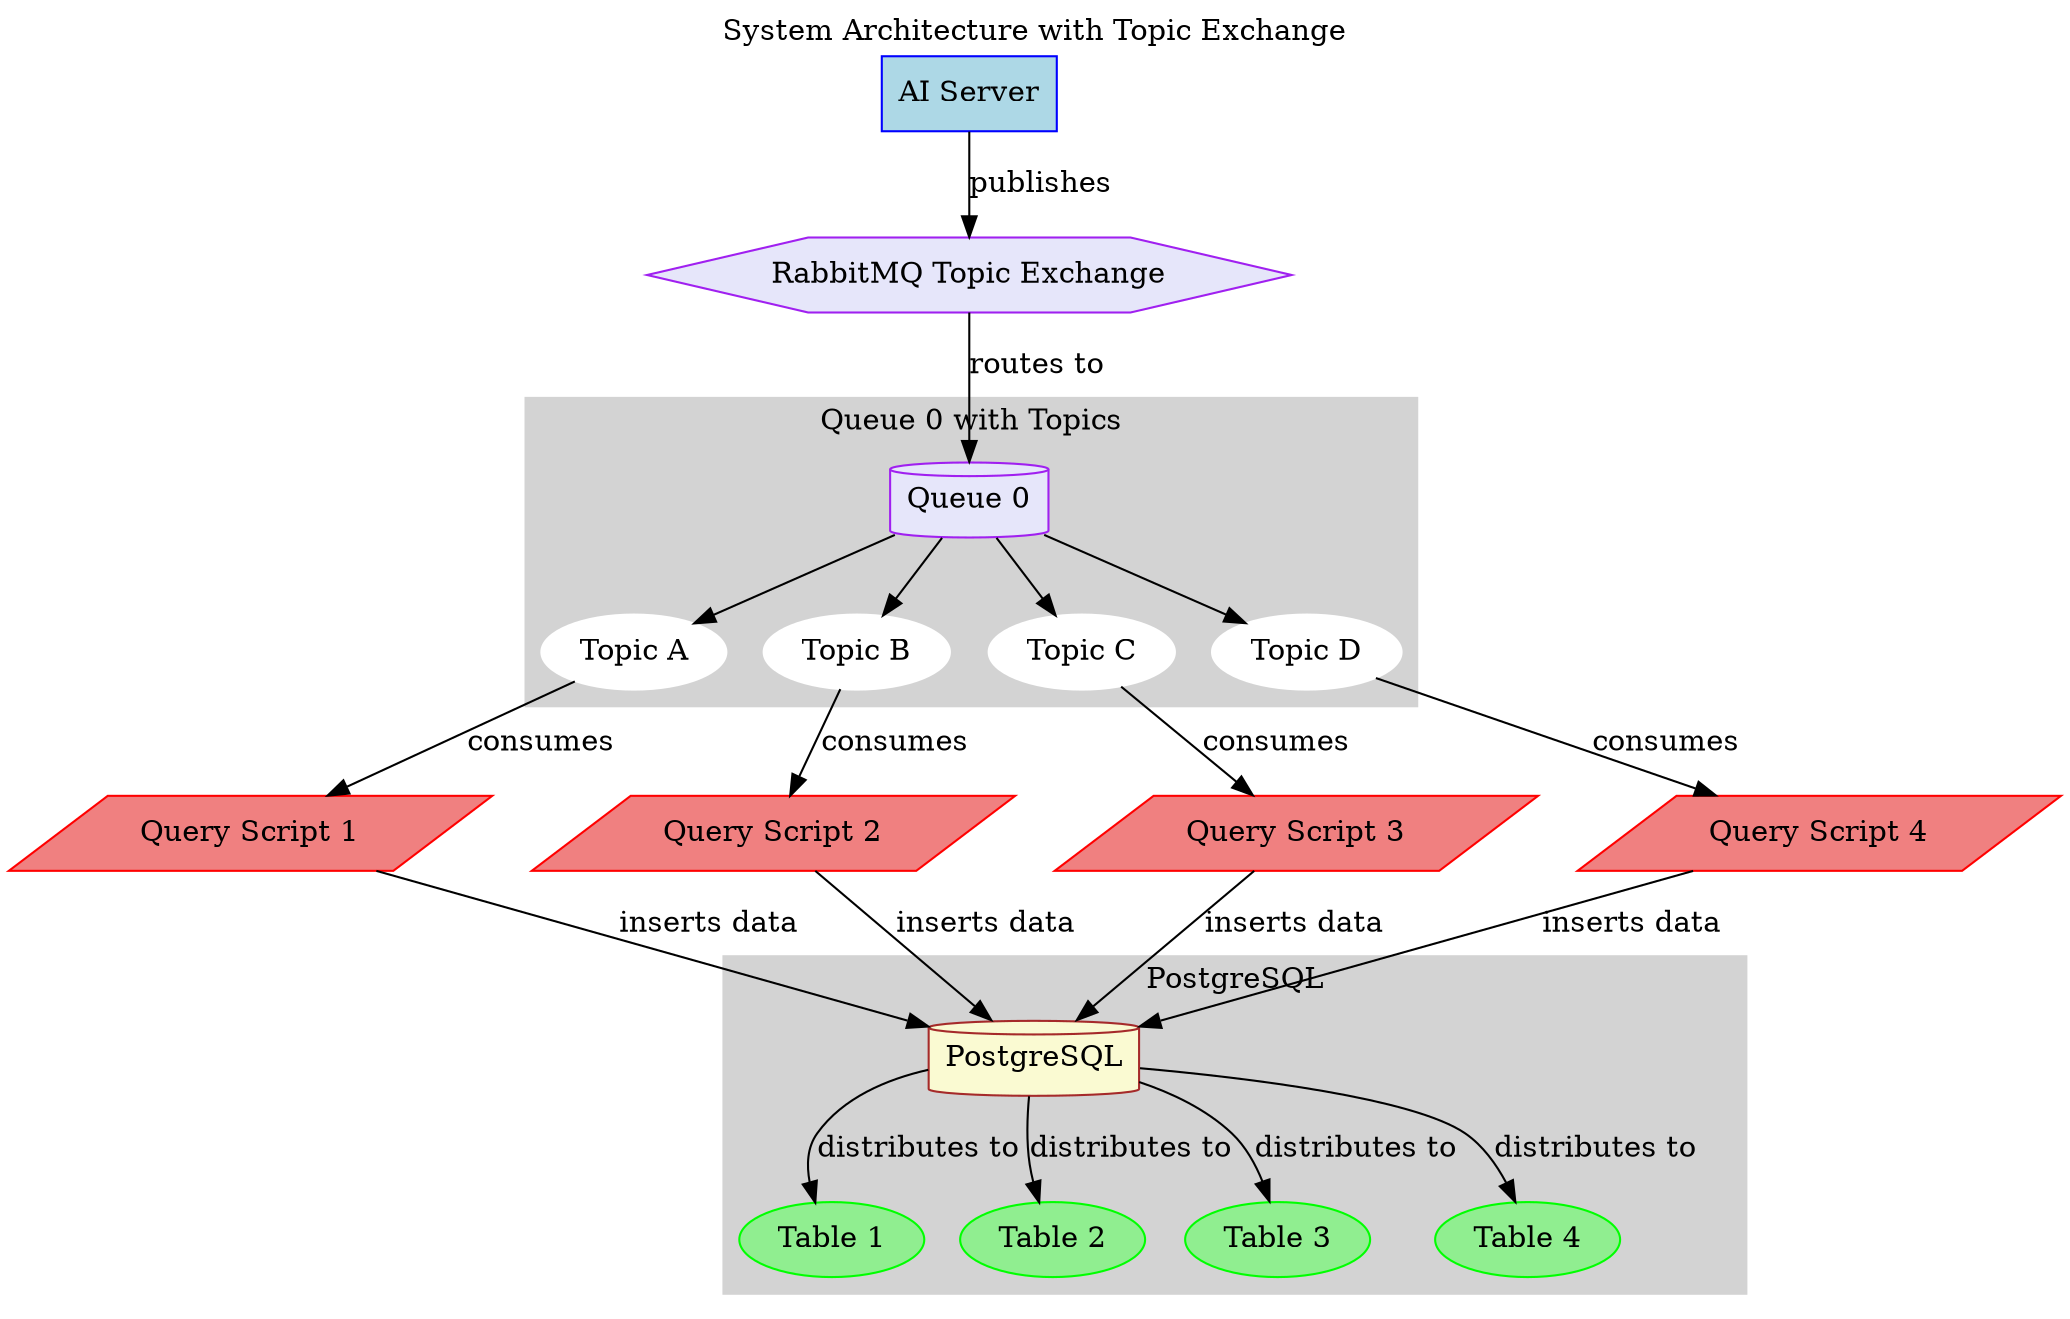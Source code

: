 digraph G {
    // Add a title
    label = "System Architecture with Topic Exchange";
    labelloc = "t"; // Place the label at the top
    labeljust = "c"; // Center the label

    // Define node shapes and colors
    AI_SERVER [shape=box, color=blue, style=filled, fillcolor=lightblue, label="AI Server"];
    RabbitMQ [shape=hexagon, color=purple, style=filled, fillcolor=lavender, label="RabbitMQ Topic Exchange"];
    Queue_0 [shape=cylinder, color=purple, style=filled, fillcolor=lavender, label="Queue 0"];
    Script_1 [shape=parallelogram, color=red, style=filled, fillcolor=lightcoral, label="Query Script 1"];
    Script_2 [shape=parallelogram, color=red, style=filled, fillcolor=lightcoral, label="Query Script 2"];
    Script_3 [shape=parallelogram, color=red, style=filled, fillcolor=lightcoral, label="Query Script 3"];
    Script_4 [shape=parallelogram, color=red, style=filled, fillcolor=lightcoral, label="Query Script 4"];
    PGSQL [shape=cylinder, color=brown, style=filled, fillcolor=lightgoldenrodyellow, label="PostgreSQL"];
    table_1 [shape=ellipse, color=green, style=filled, fillcolor=lightgreen, label="Table 1"];
    table_2 [shape=ellipse, color=green, style=filled, fillcolor=lightgreen, label="Table 2"];
    table_3 [shape=ellipse, color=green, style=filled, fillcolor=lightgreen, label="Table 3"];
    table_4 [shape=ellipse, color=green, style=filled, fillcolor=lightgreen, label="Table 4"];

    // Subgraph for Queue_0 and topics
    subgraph cluster_queue {
        label = "Queue 0 with Topics";
        style=filled;
        color=lightgrey;
        node [style=filled, color=white];
        Queue_0;
        topic_A [label="Topic A"];
        topic_B [label="Topic B"];
        topic_C [label="Topic C"];
        topic_D [label="Topic D"];
    }

    // Subgraph for PostgreSQL and its tables
    subgraph cluster_pgsql {
        label = "PostgreSQL";
        style=filled;
        color=lightgrey;
        node [style=filled, color=white];
        PGSQL;
        table_1;
        table_2;
        table_3;
        table_4;
    }

    // Define edges to show data flow
    AI_SERVER -> RabbitMQ [label="publishes"];
    RabbitMQ -> Queue_0 [label="routes to"];
    Queue_0 -> topic_A;
    Queue_0 -> topic_B;
    Queue_0 -> topic_C;
    Queue_0 -> topic_D;
    topic_A -> Script_1 [label="consumes"];
    topic_B -> Script_2 [label="consumes"];
    topic_C -> Script_3 [label="consumes"];
    topic_D -> Script_4 [label="consumes"];
    Script_1 -> PGSQL [label="inserts data"];
    Script_2 -> PGSQL [label="inserts data"];
    Script_3 -> PGSQL [label="inserts data"];
    Script_4 -> PGSQL [label="inserts data"];
    PGSQL -> table_1 [label="distributes to"];
    PGSQL -> table_2 [label="distributes to"];
    PGSQL -> table_3 [label="distributes to"];
    PGSQL -> table_4 [label="distributes to"];

    // Optional: Rank the nodes for better visualization
    { rank=same; Script_1; Script_2; Script_3; Script_4; }
}
